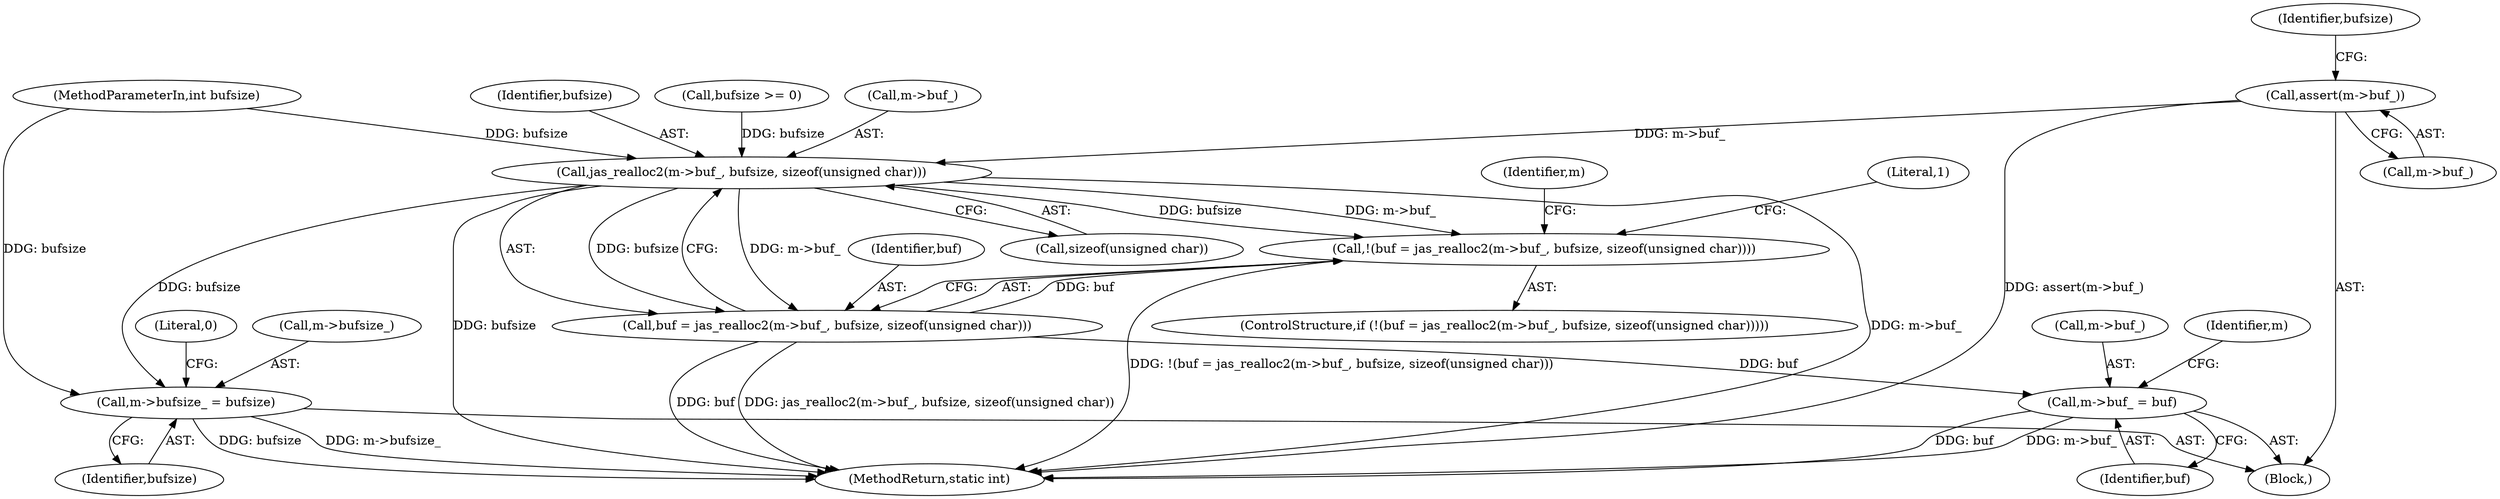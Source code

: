 digraph "1_jasper_44a524e367597af58d6265ae2014468b334d0309@API" {
"1000105" [label="(Call,assert(m->buf_))"];
"1000117" [label="(Call,jas_realloc2(m->buf_, bufsize, sizeof(unsigned char)))"];
"1000114" [label="(Call,!(buf = jas_realloc2(m->buf_, bufsize, sizeof(unsigned char))))"];
"1000115" [label="(Call,buf = jas_realloc2(m->buf_, bufsize, sizeof(unsigned char)))"];
"1000128" [label="(Call,m->buf_ = buf)"];
"1000133" [label="(Call,m->bufsize_ = bufsize)"];
"1000135" [label="(Identifier,m)"];
"1000103" [label="(Block,)"];
"1000128" [label="(Call,m->buf_ = buf)"];
"1000129" [label="(Call,m->buf_)"];
"1000116" [label="(Identifier,buf)"];
"1000111" [label="(Identifier,bufsize)"];
"1000115" [label="(Call,buf = jas_realloc2(m->buf_, bufsize, sizeof(unsigned char)))"];
"1000127" [label="(Literal,1)"];
"1000132" [label="(Identifier,buf)"];
"1000122" [label="(Call,sizeof(unsigned char))"];
"1000130" [label="(Identifier,m)"];
"1000140" [label="(MethodReturn,static int)"];
"1000134" [label="(Call,m->bufsize_)"];
"1000121" [label="(Identifier,bufsize)"];
"1000133" [label="(Call,m->bufsize_ = bufsize)"];
"1000110" [label="(Call,bufsize >= 0)"];
"1000102" [label="(MethodParameterIn,int bufsize)"];
"1000113" [label="(ControlStructure,if (!(buf = jas_realloc2(m->buf_, bufsize, sizeof(unsigned char)))))"];
"1000114" [label="(Call,!(buf = jas_realloc2(m->buf_, bufsize, sizeof(unsigned char))))"];
"1000105" [label="(Call,assert(m->buf_))"];
"1000139" [label="(Literal,0)"];
"1000106" [label="(Call,m->buf_)"];
"1000118" [label="(Call,m->buf_)"];
"1000137" [label="(Identifier,bufsize)"];
"1000117" [label="(Call,jas_realloc2(m->buf_, bufsize, sizeof(unsigned char)))"];
"1000105" -> "1000103"  [label="AST: "];
"1000105" -> "1000106"  [label="CFG: "];
"1000106" -> "1000105"  [label="AST: "];
"1000111" -> "1000105"  [label="CFG: "];
"1000105" -> "1000140"  [label="DDG: assert(m->buf_)"];
"1000105" -> "1000117"  [label="DDG: m->buf_"];
"1000117" -> "1000115"  [label="AST: "];
"1000117" -> "1000122"  [label="CFG: "];
"1000118" -> "1000117"  [label="AST: "];
"1000121" -> "1000117"  [label="AST: "];
"1000122" -> "1000117"  [label="AST: "];
"1000115" -> "1000117"  [label="CFG: "];
"1000117" -> "1000140"  [label="DDG: m->buf_"];
"1000117" -> "1000140"  [label="DDG: bufsize"];
"1000117" -> "1000114"  [label="DDG: m->buf_"];
"1000117" -> "1000114"  [label="DDG: bufsize"];
"1000117" -> "1000115"  [label="DDG: m->buf_"];
"1000117" -> "1000115"  [label="DDG: bufsize"];
"1000110" -> "1000117"  [label="DDG: bufsize"];
"1000102" -> "1000117"  [label="DDG: bufsize"];
"1000117" -> "1000133"  [label="DDG: bufsize"];
"1000114" -> "1000113"  [label="AST: "];
"1000114" -> "1000115"  [label="CFG: "];
"1000115" -> "1000114"  [label="AST: "];
"1000127" -> "1000114"  [label="CFG: "];
"1000130" -> "1000114"  [label="CFG: "];
"1000114" -> "1000140"  [label="DDG: !(buf = jas_realloc2(m->buf_, bufsize, sizeof(unsigned char)))"];
"1000115" -> "1000114"  [label="DDG: buf"];
"1000116" -> "1000115"  [label="AST: "];
"1000115" -> "1000140"  [label="DDG: jas_realloc2(m->buf_, bufsize, sizeof(unsigned char))"];
"1000115" -> "1000140"  [label="DDG: buf"];
"1000115" -> "1000128"  [label="DDG: buf"];
"1000128" -> "1000103"  [label="AST: "];
"1000128" -> "1000132"  [label="CFG: "];
"1000129" -> "1000128"  [label="AST: "];
"1000132" -> "1000128"  [label="AST: "];
"1000135" -> "1000128"  [label="CFG: "];
"1000128" -> "1000140"  [label="DDG: buf"];
"1000128" -> "1000140"  [label="DDG: m->buf_"];
"1000133" -> "1000103"  [label="AST: "];
"1000133" -> "1000137"  [label="CFG: "];
"1000134" -> "1000133"  [label="AST: "];
"1000137" -> "1000133"  [label="AST: "];
"1000139" -> "1000133"  [label="CFG: "];
"1000133" -> "1000140"  [label="DDG: m->bufsize_"];
"1000133" -> "1000140"  [label="DDG: bufsize"];
"1000102" -> "1000133"  [label="DDG: bufsize"];
}
